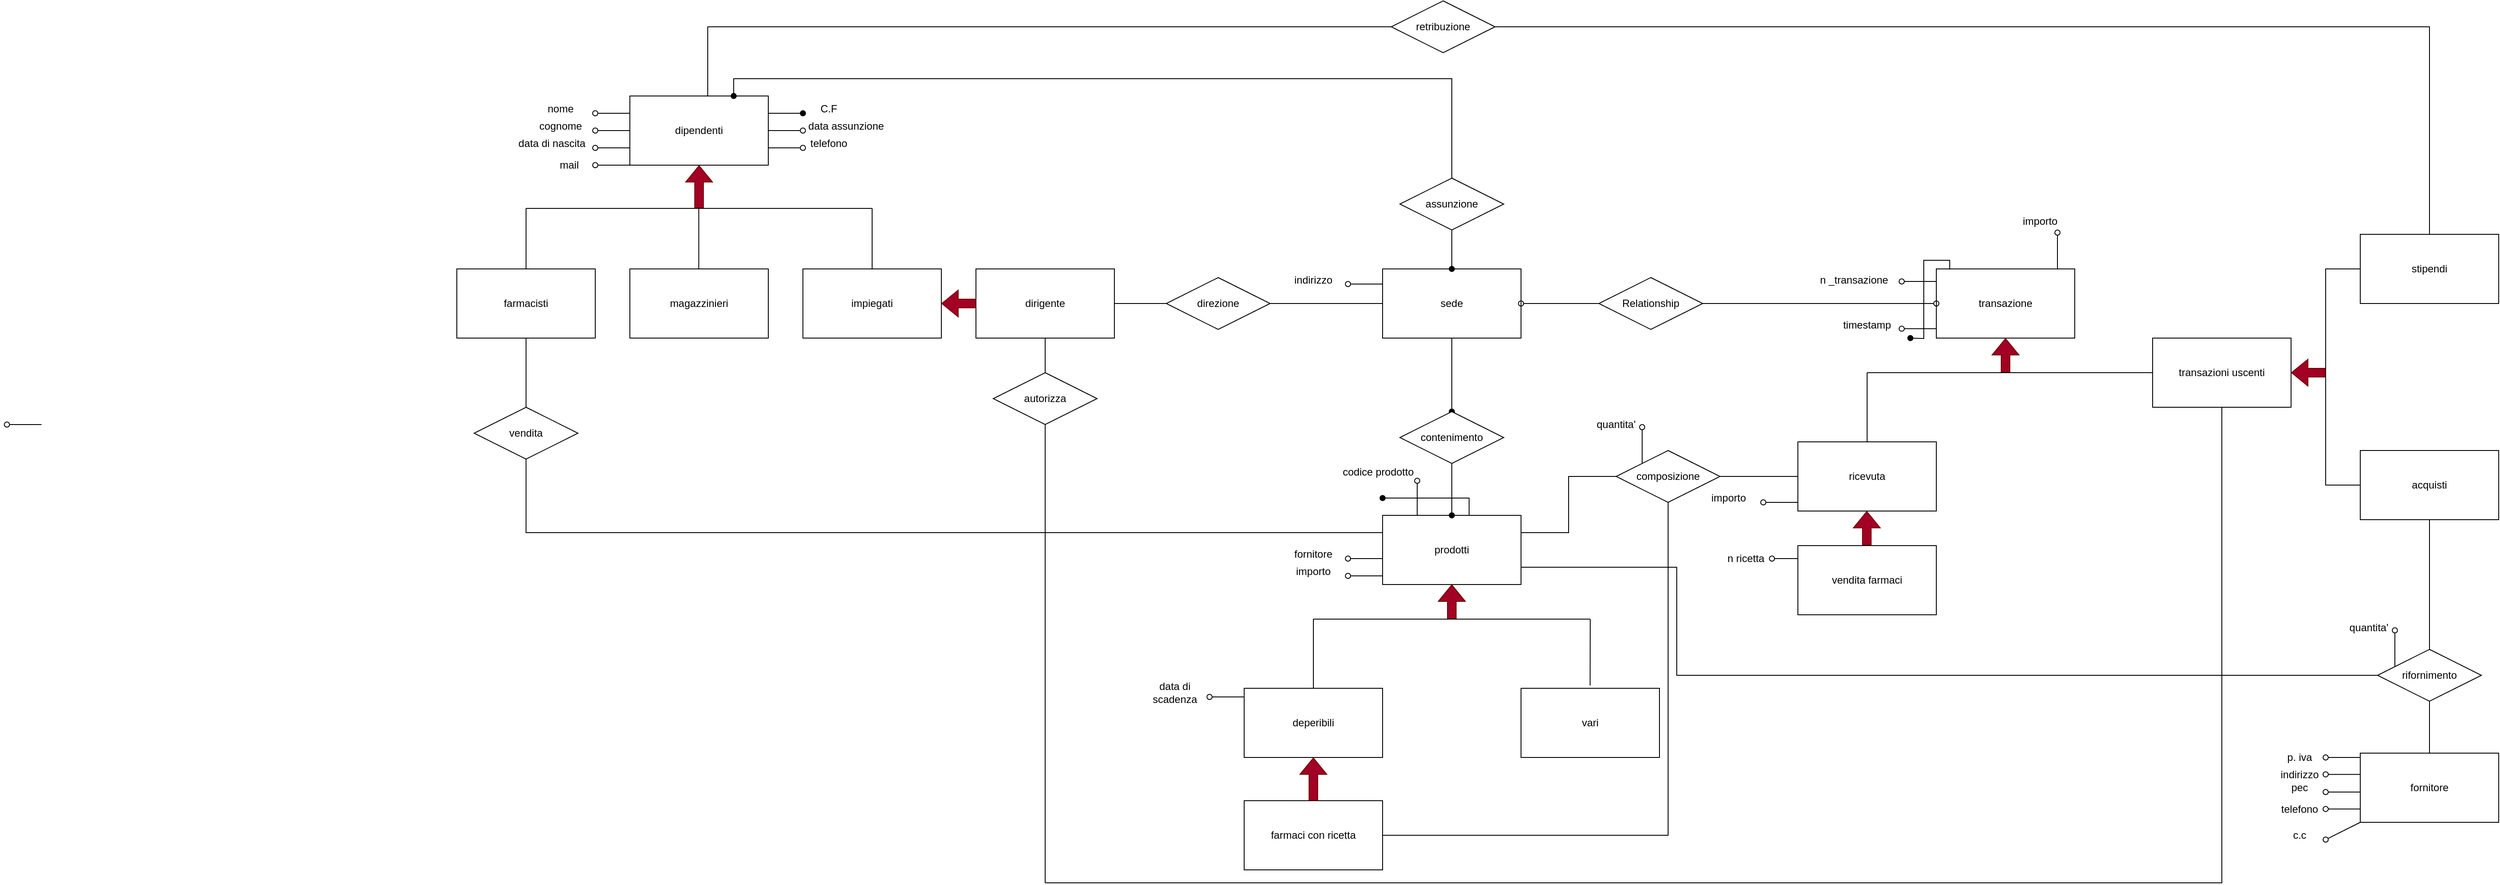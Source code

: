 <mxfile version="15.7.4" type="device"><diagram id="g37PVrqC7UkkJd-V3b6W" name="Page-1"><mxGraphModel dx="3410" dy="3083" grid="1" gridSize="10" guides="1" tooltips="1" connect="1" arrows="1" fold="1" page="1" pageScale="1" pageWidth="850" pageHeight="1100" math="0" shadow="0"><root><mxCell id="0"/><mxCell id="1" parent="0"/><mxCell id="jZSy8k9Uf3yvj8wu4J5K-121" value="" style="endArrow=oval;html=1;rounded=0;exitX=0;exitY=0.25;exitDx=0;exitDy=0;endFill=0;" edge="1" parent="1"><mxGeometry width="50" height="50" relative="1" as="geometry"><mxPoint x="920" y="120.0" as="sourcePoint"/><mxPoint x="960" y="120.0" as="targetPoint"/></mxGeometry></mxCell><mxCell id="jZSy8k9Uf3yvj8wu4J5K-124" value="C.F" style="text;html=1;strokeColor=none;fillColor=none;align=center;verticalAlign=middle;whiteSpace=wrap;rounded=0;direction=west;" vertex="1" parent="1"><mxGeometry x="960" y="80" width="60" height="30" as="geometry"/></mxCell><mxCell id="jZSy8k9Uf3yvj8wu4J5K-125" value="data assunzione" style="text;html=1;strokeColor=none;fillColor=none;align=center;verticalAlign=middle;whiteSpace=wrap;rounded=0;direction=west;" vertex="1" parent="1"><mxGeometry x="960" y="100" width="100" height="30" as="geometry"/></mxCell><mxCell id="jZSy8k9Uf3yvj8wu4J5K-128" value="" style="endArrow=oval;html=1;rounded=0;exitX=0;exitY=0.25;exitDx=0;exitDy=0;endFill=1;" edge="1" parent="1"><mxGeometry width="50" height="50" relative="1" as="geometry"><mxPoint x="920" y="100.0" as="sourcePoint"/><mxPoint x="960" y="100.0" as="targetPoint"/></mxGeometry></mxCell><mxCell id="jZSy8k9Uf3yvj8wu4J5K-12" value="transazione" style="whiteSpace=wrap;html=1;align=center;" vertex="1" parent="1"><mxGeometry x="2270" y="280" width="160" height="80" as="geometry"/></mxCell><mxCell id="jZSy8k9Uf3yvj8wu4J5K-13" value="ricevuta" style="whiteSpace=wrap;html=1;align=center;" vertex="1" parent="1"><mxGeometry x="2110" y="480" width="160" height="80" as="geometry"/></mxCell><mxCell id="jZSy8k9Uf3yvj8wu4J5K-203" style="edgeStyle=elbowEdgeStyle;rounded=0;orthogonalLoop=1;jettySize=auto;html=1;exitX=0.5;exitY=1;exitDx=0;exitDy=0;shadow=0;labelBackgroundColor=#000000;endArrow=none;endFill=0;" edge="1" parent="1" source="jZSy8k9Uf3yvj8wu4J5K-14"><mxGeometry relative="1" as="geometry"><mxPoint x="1240.0" y="990" as="targetPoint"/><Array as="points"><mxPoint x="2600" y="670"/><mxPoint x="2760" y="690"/></Array></mxGeometry></mxCell><mxCell id="jZSy8k9Uf3yvj8wu4J5K-211" style="edgeStyle=elbowEdgeStyle;rounded=0;orthogonalLoop=1;jettySize=auto;html=1;exitX=0;exitY=0.5;exitDx=0;exitDy=0;shadow=0;labelBackgroundColor=#000000;endArrow=none;endFill=0;" edge="1" parent="1" source="jZSy8k9Uf3yvj8wu4J5K-14"><mxGeometry relative="1" as="geometry"><mxPoint x="2510" y="399.833" as="targetPoint"/></mxGeometry></mxCell><mxCell id="jZSy8k9Uf3yvj8wu4J5K-14" value="transazioni uscenti" style="whiteSpace=wrap;html=1;align=center;" vertex="1" parent="1"><mxGeometry x="2520" y="360" width="160" height="80" as="geometry"/></mxCell><mxCell id="jZSy8k9Uf3yvj8wu4J5K-18" value="" style="endArrow=oval;html=1;rounded=0;exitX=0;exitY=0.25;exitDx=0;exitDy=0;endFill=0;" edge="1" parent="1"><mxGeometry width="50" height="50" relative="1" as="geometry"><mxPoint x="80" y="460" as="sourcePoint"/><mxPoint x="40" y="460" as="targetPoint"/></mxGeometry></mxCell><mxCell id="jZSy8k9Uf3yvj8wu4J5K-20" value="" style="endArrow=oval;html=1;rounded=0;exitX=0;exitY=0.25;exitDx=0;exitDy=0;endFill=0;" edge="1" parent="1"><mxGeometry width="50" height="50" relative="1" as="geometry"><mxPoint x="2120" y="615" as="sourcePoint"/><mxPoint x="2080" y="615" as="targetPoint"/></mxGeometry></mxCell><mxCell id="jZSy8k9Uf3yvj8wu4J5K-21" value="" style="endArrow=oval;html=1;rounded=0;exitX=0;exitY=0.25;exitDx=0;exitDy=0;endFill=0;" edge="1" parent="1"><mxGeometry width="50" height="50" relative="1" as="geometry"><mxPoint x="2270" y="294.5" as="sourcePoint"/><mxPoint x="2230" y="294.5" as="targetPoint"/></mxGeometry></mxCell><mxCell id="jZSy8k9Uf3yvj8wu4J5K-22" value="" style="endArrow=oval;html=1;rounded=0;exitX=0;exitY=0.25;exitDx=0;exitDy=0;endFill=0;" edge="1" parent="1"><mxGeometry width="50" height="50" relative="1" as="geometry"><mxPoint x="2270" y="349.17" as="sourcePoint"/><mxPoint x="2230" y="349.17" as="targetPoint"/></mxGeometry></mxCell><mxCell id="jZSy8k9Uf3yvj8wu4J5K-25" value="timestamp" style="text;html=1;strokeColor=none;fillColor=none;align=center;verticalAlign=middle;whiteSpace=wrap;rounded=0;" vertex="1" parent="1"><mxGeometry x="2160" y="330" width="60" height="30" as="geometry"/></mxCell><mxCell id="jZSy8k9Uf3yvj8wu4J5K-27" value="" style="endArrow=oval;html=1;rounded=0;exitX=0;exitY=0.25;exitDx=0;exitDy=0;endFill=0;" edge="1" parent="1"><mxGeometry width="50" height="50" relative="1" as="geometry"><mxPoint x="2110" y="550" as="sourcePoint"/><mxPoint x="2070" y="550" as="targetPoint"/></mxGeometry></mxCell><mxCell id="jZSy8k9Uf3yvj8wu4J5K-30" value="n ricetta" style="text;html=1;strokeColor=none;fillColor=none;align=center;verticalAlign=middle;whiteSpace=wrap;rounded=0;" vertex="1" parent="1"><mxGeometry x="2020" y="600" width="60" height="30" as="geometry"/></mxCell><mxCell id="jZSy8k9Uf3yvj8wu4J5K-31" value="importo" style="text;html=1;strokeColor=none;fillColor=none;align=center;verticalAlign=middle;whiteSpace=wrap;rounded=0;" vertex="1" parent="1"><mxGeometry x="2000" y="530" width="60" height="30" as="geometry"/></mxCell><mxCell id="jZSy8k9Uf3yvj8wu4J5K-41" value="" style="shape=flexArrow;endArrow=classic;html=1;rounded=0;entryX=0.5;entryY=1;entryDx=0;entryDy=0;fillColor=#a20025;strokeColor=#6F0000;" edge="1" parent="1" target="jZSy8k9Uf3yvj8wu4J5K-12"><mxGeometry width="50" height="50" relative="1" as="geometry"><mxPoint x="2350" y="400" as="sourcePoint"/><mxPoint x="2250" y="390" as="targetPoint"/></mxGeometry></mxCell><mxCell id="jZSy8k9Uf3yvj8wu4J5K-43" value="" style="endArrow=none;html=1;rounded=0;exitX=0.5;exitY=0;exitDx=0;exitDy=0;" edge="1" parent="1" source="jZSy8k9Uf3yvj8wu4J5K-13"><mxGeometry width="50" height="50" relative="1" as="geometry"><mxPoint x="2200" y="435" as="sourcePoint"/><mxPoint x="2190" y="400" as="targetPoint"/></mxGeometry></mxCell><mxCell id="jZSy8k9Uf3yvj8wu4J5K-170" style="edgeStyle=elbowEdgeStyle;rounded=0;orthogonalLoop=1;jettySize=auto;html=1;exitX=0.25;exitY=0;exitDx=0;exitDy=0;shadow=0;labelBackgroundColor=#000000;endArrow=oval;endFill=1;" edge="1" parent="1" source="jZSy8k9Uf3yvj8wu4J5K-54"><mxGeometry relative="1" as="geometry"><mxPoint x="1630" y="545" as="targetPoint"/><Array as="points"><mxPoint x="1730" y="545"/><mxPoint x="1750" y="535"/></Array></mxGeometry></mxCell><mxCell id="jZSy8k9Uf3yvj8wu4J5K-54" value="prodotti" style="whiteSpace=wrap;html=1;align=center;" vertex="1" parent="1"><mxGeometry x="1630" y="565" width="160" height="80" as="geometry"/></mxCell><mxCell id="jZSy8k9Uf3yvj8wu4J5K-222" style="edgeStyle=elbowEdgeStyle;rounded=0;orthogonalLoop=1;jettySize=auto;html=1;exitX=1;exitY=0.5;exitDx=0;exitDy=0;entryX=0.5;entryY=1;entryDx=0;entryDy=0;shadow=0;labelBackgroundColor=#000000;endArrow=none;endFill=0;" edge="1" parent="1" source="jZSy8k9Uf3yvj8wu4J5K-55" target="jZSy8k9Uf3yvj8wu4J5K-218"><mxGeometry relative="1" as="geometry"><Array as="points"><mxPoint x="1960" y="710"/></Array></mxGeometry></mxCell><mxCell id="jZSy8k9Uf3yvj8wu4J5K-55" value="farmaci con ricetta" style="whiteSpace=wrap;html=1;align=center;" vertex="1" parent="1"><mxGeometry x="1470" y="895" width="160" height="80" as="geometry"/></mxCell><mxCell id="jZSy8k9Uf3yvj8wu4J5K-58" value="deperibili" style="whiteSpace=wrap;html=1;align=center;" vertex="1" parent="1"><mxGeometry x="1470" y="765" width="160" height="80" as="geometry"/></mxCell><mxCell id="jZSy8k9Uf3yvj8wu4J5K-59" value="vari" style="whiteSpace=wrap;html=1;align=center;" vertex="1" parent="1"><mxGeometry x="1790" y="765" width="160" height="80" as="geometry"/></mxCell><mxCell id="jZSy8k9Uf3yvj8wu4J5K-65" value="data di scadenza" style="text;html=1;strokeColor=none;fillColor=none;align=center;verticalAlign=middle;whiteSpace=wrap;rounded=0;" vertex="1" parent="1"><mxGeometry x="1360" y="755" width="60" height="30" as="geometry"/></mxCell><mxCell id="jZSy8k9Uf3yvj8wu4J5K-69" value="" style="endArrow=oval;html=1;rounded=0;exitX=0;exitY=0.25;exitDx=0;exitDy=0;endFill=0;" edge="1" parent="1"><mxGeometry width="50" height="50" relative="1" as="geometry"><mxPoint x="1470" y="775" as="sourcePoint"/><mxPoint x="1430" y="775" as="targetPoint"/></mxGeometry></mxCell><mxCell id="jZSy8k9Uf3yvj8wu4J5K-71" value="" style="endArrow=oval;html=1;rounded=0;exitX=0;exitY=0.25;exitDx=0;exitDy=0;endFill=0;" edge="1" parent="1"><mxGeometry width="50" height="50" relative="1" as="geometry"><mxPoint x="1630" y="615" as="sourcePoint"/><mxPoint x="1590" y="615" as="targetPoint"/></mxGeometry></mxCell><mxCell id="jZSy8k9Uf3yvj8wu4J5K-72" value="" style="endArrow=oval;html=1;rounded=0;exitX=0;exitY=0.25;exitDx=0;exitDy=0;endFill=0;" edge="1" parent="1"><mxGeometry width="50" height="50" relative="1" as="geometry"><mxPoint x="1630" y="635" as="sourcePoint"/><mxPoint x="1590" y="635" as="targetPoint"/></mxGeometry></mxCell><mxCell id="jZSy8k9Uf3yvj8wu4J5K-73" value="codice prodotto" style="text;html=1;strokeColor=none;fillColor=none;align=center;verticalAlign=middle;whiteSpace=wrap;rounded=0;" vertex="1" parent="1"><mxGeometry x="1580" y="505" width="90" height="20" as="geometry"/></mxCell><mxCell id="jZSy8k9Uf3yvj8wu4J5K-74" value="quantita'" style="text;html=1;strokeColor=none;fillColor=none;align=center;verticalAlign=middle;whiteSpace=wrap;rounded=0;" vertex="1" parent="1"><mxGeometry x="1870" y="445" width="60" height="30" as="geometry"/></mxCell><mxCell id="jZSy8k9Uf3yvj8wu4J5K-75" value="fornitore" style="text;html=1;strokeColor=none;fillColor=none;align=center;verticalAlign=middle;whiteSpace=wrap;rounded=0;" vertex="1" parent="1"><mxGeometry x="1520" y="595" width="60" height="30" as="geometry"/></mxCell><mxCell id="jZSy8k9Uf3yvj8wu4J5K-76" value="importo" style="text;html=1;strokeColor=none;fillColor=none;align=center;verticalAlign=middle;whiteSpace=wrap;rounded=0;" vertex="1" parent="1"><mxGeometry x="1520" y="615" width="60" height="30" as="geometry"/></mxCell><mxCell id="jZSy8k9Uf3yvj8wu4J5K-77" value="" style="endArrow=oval;html=1;rounded=0;exitX=0.25;exitY=0;exitDx=0;exitDy=0;endFill=0;" edge="1" parent="1" source="jZSy8k9Uf3yvj8wu4J5K-54"><mxGeometry width="50" height="50" relative="1" as="geometry"><mxPoint x="1630" y="575" as="sourcePoint"/><mxPoint x="1670" y="525" as="targetPoint"/></mxGeometry></mxCell><mxCell id="jZSy8k9Uf3yvj8wu4J5K-78" value="" style="shape=flexArrow;endArrow=classic;html=1;rounded=0;entryX=0.5;entryY=1;entryDx=0;entryDy=0;shadow=0;labelBackgroundColor=#000000;fillColor=#a20025;strokeColor=#6F0000;" edge="1" parent="1"><mxGeometry width="50" height="50" relative="1" as="geometry"><mxPoint x="1710" y="685" as="sourcePoint"/><mxPoint x="1710" y="645" as="targetPoint"/><Array as="points"><mxPoint x="1710" y="665"/></Array></mxGeometry></mxCell><mxCell id="jZSy8k9Uf3yvj8wu4J5K-79" value="" style="endArrow=none;html=1;rounded=0;exitX=0.5;exitY=0;exitDx=0;exitDy=0;" edge="1" source="jZSy8k9Uf3yvj8wu4J5K-58" parent="1"><mxGeometry width="50" height="50" relative="1" as="geometry"><mxPoint x="1560" y="715" as="sourcePoint"/><mxPoint x="1550" y="685" as="targetPoint"/></mxGeometry></mxCell><mxCell id="jZSy8k9Uf3yvj8wu4J5K-80" value="" style="endArrow=none;html=1;rounded=0;exitX=0.499;exitY=-0.041;exitDx=0;exitDy=0;exitPerimeter=0;" edge="1" source="jZSy8k9Uf3yvj8wu4J5K-59" parent="1"><mxGeometry width="50" height="50" relative="1" as="geometry"><mxPoint x="1870" y="715" as="sourcePoint"/><mxPoint x="1870" y="685" as="targetPoint"/></mxGeometry></mxCell><mxCell id="jZSy8k9Uf3yvj8wu4J5K-81" value="" style="endArrow=none;html=1;rounded=0;" edge="1" parent="1"><mxGeometry width="50" height="50" relative="1" as="geometry"><mxPoint x="1870" y="685" as="sourcePoint"/><mxPoint x="1550" y="685" as="targetPoint"/></mxGeometry></mxCell><mxCell id="jZSy8k9Uf3yvj8wu4J5K-82" value="" style="shape=flexArrow;endArrow=classic;html=1;rounded=0;entryX=0.5;entryY=1;entryDx=0;entryDy=0;shadow=0;labelBackgroundColor=#000000;fillColor=#a20025;strokeColor=#6F0000;" edge="1" parent="1" target="jZSy8k9Uf3yvj8wu4J5K-58"><mxGeometry width="50" height="50" relative="1" as="geometry"><mxPoint x="1550" y="895" as="sourcePoint"/><mxPoint x="1540" y="855" as="targetPoint"/><Array as="points"/></mxGeometry></mxCell><mxCell id="jZSy8k9Uf3yvj8wu4J5K-83" value="dipendenti" style="whiteSpace=wrap;html=1;align=center;" vertex="1" parent="1"><mxGeometry x="760" y="80" width="160" height="80" as="geometry"/></mxCell><mxCell id="jZSy8k9Uf3yvj8wu4J5K-216" style="edgeStyle=elbowEdgeStyle;rounded=0;orthogonalLoop=1;jettySize=auto;html=1;exitX=0.5;exitY=1;exitDx=0;exitDy=0;entryX=0.5;entryY=0;entryDx=0;entryDy=0;shadow=0;labelBackgroundColor=#000000;endArrow=none;endFill=0;" edge="1" parent="1" source="jZSy8k9Uf3yvj8wu4J5K-84" target="jZSy8k9Uf3yvj8wu4J5K-158"><mxGeometry relative="1" as="geometry"/></mxCell><mxCell id="jZSy8k9Uf3yvj8wu4J5K-84" value="farmacisti" style="whiteSpace=wrap;html=1;align=center;" vertex="1" parent="1"><mxGeometry x="560" y="280" width="160" height="80" as="geometry"/></mxCell><mxCell id="jZSy8k9Uf3yvj8wu4J5K-195" style="edgeStyle=elbowEdgeStyle;rounded=0;orthogonalLoop=1;jettySize=auto;html=1;exitX=0.5;exitY=1;exitDx=0;exitDy=0;entryX=0.5;entryY=0;entryDx=0;entryDy=0;shadow=0;labelBackgroundColor=#000000;endArrow=none;endFill=0;" edge="1" parent="1" source="jZSy8k9Uf3yvj8wu4J5K-150" target="jZSy8k9Uf3yvj8wu4J5K-194"><mxGeometry relative="1" as="geometry"/></mxCell><mxCell id="jZSy8k9Uf3yvj8wu4J5K-85" value="impiegati" style="whiteSpace=wrap;html=1;align=center;" vertex="1" parent="1"><mxGeometry x="960" y="280" width="160" height="80" as="geometry"/></mxCell><mxCell id="jZSy8k9Uf3yvj8wu4J5K-106" value="" style="shape=flexArrow;endArrow=classic;html=1;rounded=0;entryX=0.5;entryY=1;entryDx=0;entryDy=0;fillColor=#a20025;strokeColor=#6F0000;" edge="1" target="jZSy8k9Uf3yvj8wu4J5K-83" parent="1"><mxGeometry width="50" height="50" relative="1" as="geometry"><mxPoint x="840" y="210.0" as="sourcePoint"/><mxPoint x="740" y="190" as="targetPoint"/></mxGeometry></mxCell><mxCell id="jZSy8k9Uf3yvj8wu4J5K-107" value="" style="endArrow=none;html=1;rounded=0;exitX=0.5;exitY=0;exitDx=0;exitDy=0;" edge="1" source="jZSy8k9Uf3yvj8wu4J5K-84" parent="1"><mxGeometry width="50" height="50" relative="1" as="geometry"><mxPoint x="690" y="240" as="sourcePoint"/><mxPoint x="640" y="210" as="targetPoint"/></mxGeometry></mxCell><mxCell id="jZSy8k9Uf3yvj8wu4J5K-108" value="" style="endArrow=none;html=1;rounded=0;exitX=0.5;exitY=0;exitDx=0;exitDy=0;" edge="1" source="jZSy8k9Uf3yvj8wu4J5K-85" parent="1"><mxGeometry width="50" height="50" relative="1" as="geometry"><mxPoint x="1000" y="240" as="sourcePoint"/><mxPoint x="1040" y="210" as="targetPoint"/></mxGeometry></mxCell><mxCell id="jZSy8k9Uf3yvj8wu4J5K-109" value="" style="endArrow=none;html=1;rounded=0;" edge="1" parent="1"><mxGeometry width="50" height="50" relative="1" as="geometry"><mxPoint x="1040" y="210" as="sourcePoint"/><mxPoint x="640" y="210" as="targetPoint"/></mxGeometry></mxCell><mxCell id="jZSy8k9Uf3yvj8wu4J5K-111" value="" style="shape=flexArrow;endArrow=classic;html=1;rounded=0;entryX=0.5;entryY=1;entryDx=0;entryDy=0;fillColor=#a20025;strokeColor=#6F0000;" edge="1" parent="1"><mxGeometry width="50" height="50" relative="1" as="geometry"><mxPoint x="2189.66" y="600" as="sourcePoint"/><mxPoint x="2189.66" y="560.0" as="targetPoint"/></mxGeometry></mxCell><mxCell id="jZSy8k9Uf3yvj8wu4J5K-112" value="vendita farmaci" style="whiteSpace=wrap;html=1;align=center;" vertex="1" parent="1"><mxGeometry x="2110" y="600" width="160" height="80" as="geometry"/></mxCell><mxCell id="jZSy8k9Uf3yvj8wu4J5K-113" value="" style="endArrow=oval;html=1;rounded=0;exitX=0;exitY=0.25;exitDx=0;exitDy=0;endFill=0;" edge="1" parent="1"><mxGeometry width="50" height="50" relative="1" as="geometry"><mxPoint x="760" y="120.0" as="sourcePoint"/><mxPoint x="720" y="120.0" as="targetPoint"/></mxGeometry></mxCell><mxCell id="jZSy8k9Uf3yvj8wu4J5K-114" value="" style="endArrow=oval;html=1;rounded=0;exitX=0;exitY=0.25;exitDx=0;exitDy=0;endFill=0;" edge="1" parent="1"><mxGeometry width="50" height="50" relative="1" as="geometry"><mxPoint x="760" y="140" as="sourcePoint"/><mxPoint x="720" y="140" as="targetPoint"/></mxGeometry></mxCell><mxCell id="jZSy8k9Uf3yvj8wu4J5K-115" value="" style="endArrow=oval;html=1;rounded=0;exitX=0;exitY=0.25;exitDx=0;exitDy=0;endFill=0;" edge="1" parent="1"><mxGeometry width="50" height="50" relative="1" as="geometry"><mxPoint x="760" y="160" as="sourcePoint"/><mxPoint x="720" y="160" as="targetPoint"/></mxGeometry></mxCell><mxCell id="jZSy8k9Uf3yvj8wu4J5K-116" value="nome" style="text;html=1;strokeColor=none;fillColor=none;align=center;verticalAlign=middle;whiteSpace=wrap;rounded=0;" vertex="1" parent="1"><mxGeometry x="650" y="80" width="60" height="30" as="geometry"/></mxCell><mxCell id="jZSy8k9Uf3yvj8wu4J5K-117" value="cognome" style="text;html=1;strokeColor=none;fillColor=none;align=center;verticalAlign=middle;whiteSpace=wrap;rounded=0;" vertex="1" parent="1"><mxGeometry x="650" y="100" width="60" height="30" as="geometry"/></mxCell><mxCell id="jZSy8k9Uf3yvj8wu4J5K-118" value="data di nascita" style="text;html=1;strokeColor=none;fillColor=none;align=center;verticalAlign=middle;whiteSpace=wrap;rounded=0;" vertex="1" parent="1"><mxGeometry x="630" y="120" width="80" height="30" as="geometry"/></mxCell><mxCell id="jZSy8k9Uf3yvj8wu4J5K-119" value="mail" style="text;html=1;strokeColor=none;fillColor=none;align=center;verticalAlign=middle;whiteSpace=wrap;rounded=0;" vertex="1" parent="1"><mxGeometry x="660" y="145" width="60" height="30" as="geometry"/></mxCell><mxCell id="jZSy8k9Uf3yvj8wu4J5K-120" value="" style="endArrow=oval;html=1;rounded=0;exitX=0;exitY=0.25;exitDx=0;exitDy=0;endFill=0;" edge="1" parent="1"><mxGeometry width="50" height="50" relative="1" as="geometry"><mxPoint x="760" y="100.0" as="sourcePoint"/><mxPoint x="720" y="100.0" as="targetPoint"/></mxGeometry></mxCell><mxCell id="jZSy8k9Uf3yvj8wu4J5K-169" style="edgeStyle=elbowEdgeStyle;rounded=0;orthogonalLoop=1;jettySize=auto;html=1;exitX=0.5;exitY=1;exitDx=0;exitDy=0;entryX=0.5;entryY=0;entryDx=0;entryDy=0;shadow=0;labelBackgroundColor=#000000;endArrow=oval;endFill=1;" edge="1" parent="1" source="jZSy8k9Uf3yvj8wu4J5K-133" target="jZSy8k9Uf3yvj8wu4J5K-166"><mxGeometry relative="1" as="geometry"/></mxCell><mxCell id="jZSy8k9Uf3yvj8wu4J5K-133" value="sede" style="whiteSpace=wrap;html=1;align=center;" vertex="1" parent="1"><mxGeometry x="1630" y="280" width="160" height="80" as="geometry"/></mxCell><mxCell id="jZSy8k9Uf3yvj8wu4J5K-143" value="indirizzo" style="text;html=1;strokeColor=none;fillColor=none;align=center;verticalAlign=middle;whiteSpace=wrap;rounded=0;" vertex="1" parent="1"><mxGeometry x="1520" y="277.5" width="60" height="30" as="geometry"/></mxCell><mxCell id="jZSy8k9Uf3yvj8wu4J5K-147" value="" style="endArrow=oval;html=1;rounded=0;exitX=0;exitY=0.25;exitDx=0;exitDy=0;endFill=0;" edge="1" parent="1"><mxGeometry width="50" height="50" relative="1" as="geometry"><mxPoint x="1630" y="297.5" as="sourcePoint"/><mxPoint x="1590" y="297.5" as="targetPoint"/></mxGeometry></mxCell><mxCell id="jZSy8k9Uf3yvj8wu4J5K-148" value="" style="endArrow=oval;html=1;rounded=0;exitX=0;exitY=0.25;exitDx=0;exitDy=0;endFill=0;" edge="1" parent="1"><mxGeometry width="50" height="50" relative="1" as="geometry"><mxPoint x="920" y="140" as="sourcePoint"/><mxPoint x="960" y="140" as="targetPoint"/></mxGeometry></mxCell><mxCell id="jZSy8k9Uf3yvj8wu4J5K-149" value="telefono" style="text;html=1;strokeColor=none;fillColor=none;align=center;verticalAlign=middle;whiteSpace=wrap;rounded=0;direction=west;" vertex="1" parent="1"><mxGeometry x="940" y="120" width="100" height="30" as="geometry"/></mxCell><mxCell id="jZSy8k9Uf3yvj8wu4J5K-192" style="edgeStyle=elbowEdgeStyle;rounded=0;orthogonalLoop=1;jettySize=auto;html=1;exitX=1;exitY=0.5;exitDx=0;exitDy=0;entryX=0;entryY=0.5;entryDx=0;entryDy=0;shadow=0;labelBackgroundColor=#000000;endArrow=none;endFill=0;" edge="1" parent="1" source="jZSy8k9Uf3yvj8wu4J5K-150" target="jZSy8k9Uf3yvj8wu4J5K-153"><mxGeometry relative="1" as="geometry"/></mxCell><mxCell id="jZSy8k9Uf3yvj8wu4J5K-200" value="" style="edgeStyle=elbowEdgeStyle;rounded=0;orthogonalLoop=1;jettySize=auto;html=1;shadow=0;labelBackgroundColor=#000000;endArrow=none;endFill=0;" edge="1" parent="1" source="jZSy8k9Uf3yvj8wu4J5K-150" target="jZSy8k9Uf3yvj8wu4J5K-85"><mxGeometry relative="1" as="geometry"/></mxCell><mxCell id="jZSy8k9Uf3yvj8wu4J5K-150" value="dirigente" style="whiteSpace=wrap;html=1;align=center;" vertex="1" parent="1"><mxGeometry x="1160" y="280" width="160" height="80" as="geometry"/></mxCell><mxCell id="jZSy8k9Uf3yvj8wu4J5K-154" style="edgeStyle=elbowEdgeStyle;rounded=0;orthogonalLoop=1;jettySize=auto;elbow=vertical;html=1;exitX=0.5;exitY=0;exitDx=0;exitDy=0;shadow=0;labelBackgroundColor=#000000;endArrow=oval;endFill=1;" edge="1" parent="1" source="jZSy8k9Uf3yvj8wu4J5K-152" target="jZSy8k9Uf3yvj8wu4J5K-83"><mxGeometry relative="1" as="geometry"><Array as="points"><mxPoint x="880" y="60"/><mxPoint x="900" y="40"/><mxPoint x="1180" y="40"/></Array></mxGeometry></mxCell><mxCell id="jZSy8k9Uf3yvj8wu4J5K-155" style="edgeStyle=elbowEdgeStyle;rounded=0;orthogonalLoop=1;jettySize=auto;elbow=vertical;html=1;exitX=0.5;exitY=1;exitDx=0;exitDy=0;entryX=0.5;entryY=0;entryDx=0;entryDy=0;shadow=0;labelBackgroundColor=#000000;endArrow=oval;endFill=1;" edge="1" parent="1" source="jZSy8k9Uf3yvj8wu4J5K-152" target="jZSy8k9Uf3yvj8wu4J5K-133"><mxGeometry relative="1" as="geometry"/></mxCell><mxCell id="jZSy8k9Uf3yvj8wu4J5K-152" value="assunzione" style="shape=rhombus;perimeter=rhombusPerimeter;whiteSpace=wrap;html=1;align=center;" vertex="1" parent="1"><mxGeometry x="1650" y="175" width="120" height="60" as="geometry"/></mxCell><mxCell id="jZSy8k9Uf3yvj8wu4J5K-193" style="edgeStyle=elbowEdgeStyle;rounded=0;orthogonalLoop=1;jettySize=auto;html=1;exitX=1;exitY=0.5;exitDx=0;exitDy=0;entryX=0;entryY=0.5;entryDx=0;entryDy=0;shadow=0;labelBackgroundColor=#000000;endArrow=none;endFill=0;" edge="1" parent="1" source="jZSy8k9Uf3yvj8wu4J5K-153" target="jZSy8k9Uf3yvj8wu4J5K-133"><mxGeometry relative="1" as="geometry"/></mxCell><mxCell id="jZSy8k9Uf3yvj8wu4J5K-153" value="direzione" style="shape=rhombus;perimeter=rhombusPerimeter;whiteSpace=wrap;html=1;align=center;" vertex="1" parent="1"><mxGeometry x="1380" y="290" width="120" height="60" as="geometry"/></mxCell><mxCell id="jZSy8k9Uf3yvj8wu4J5K-214" style="edgeStyle=elbowEdgeStyle;rounded=0;orthogonalLoop=1;jettySize=auto;html=1;exitX=0.5;exitY=1;exitDx=0;exitDy=0;entryX=0;entryY=0.25;entryDx=0;entryDy=0;shadow=0;labelBackgroundColor=#000000;endArrow=none;endFill=0;" edge="1" parent="1" source="jZSy8k9Uf3yvj8wu4J5K-158" target="jZSy8k9Uf3yvj8wu4J5K-54"><mxGeometry relative="1" as="geometry"><Array as="points"><mxPoint x="640" y="550"/></Array></mxGeometry></mxCell><mxCell id="jZSy8k9Uf3yvj8wu4J5K-158" value="vendita" style="shape=rhombus;perimeter=rhombusPerimeter;whiteSpace=wrap;html=1;align=center;" vertex="1" parent="1"><mxGeometry x="580" y="440" width="120" height="60" as="geometry"/></mxCell><mxCell id="jZSy8k9Uf3yvj8wu4J5K-168" style="edgeStyle=elbowEdgeStyle;rounded=0;orthogonalLoop=1;jettySize=auto;html=1;exitX=0.5;exitY=1;exitDx=0;exitDy=0;entryX=0.5;entryY=0;entryDx=0;entryDy=0;shadow=0;labelBackgroundColor=#000000;endArrow=oval;endFill=1;" edge="1" parent="1" source="jZSy8k9Uf3yvj8wu4J5K-166" target="jZSy8k9Uf3yvj8wu4J5K-54"><mxGeometry relative="1" as="geometry"/></mxCell><mxCell id="jZSy8k9Uf3yvj8wu4J5K-166" value="contenimento" style="shape=rhombus;perimeter=rhombusPerimeter;whiteSpace=wrap;html=1;align=center;" vertex="1" parent="1"><mxGeometry x="1650" y="445" width="120" height="60" as="geometry"/></mxCell><mxCell id="jZSy8k9Uf3yvj8wu4J5K-171" value="magazzinieri" style="whiteSpace=wrap;html=1;align=center;" vertex="1" parent="1"><mxGeometry x="760" y="280" width="160" height="80" as="geometry"/></mxCell><mxCell id="jZSy8k9Uf3yvj8wu4J5K-172" value="" style="endArrow=none;html=1;rounded=0;exitX=0.5;exitY=0;exitDx=0;exitDy=0;" edge="1" parent="1"><mxGeometry width="50" height="50" relative="1" as="geometry"><mxPoint x="839.66" y="280" as="sourcePoint"/><mxPoint x="839.66" y="210" as="targetPoint"/></mxGeometry></mxCell><mxCell id="jZSy8k9Uf3yvj8wu4J5K-175" style="edgeStyle=elbowEdgeStyle;rounded=0;orthogonalLoop=1;jettySize=auto;html=1;exitX=1;exitY=0.5;exitDx=0;exitDy=0;shadow=0;labelBackgroundColor=#000000;endArrow=oval;endFill=0;" edge="1" parent="1" source="jZSy8k9Uf3yvj8wu4J5K-174" target="jZSy8k9Uf3yvj8wu4J5K-12"><mxGeometry relative="1" as="geometry"/></mxCell><mxCell id="jZSy8k9Uf3yvj8wu4J5K-176" style="edgeStyle=elbowEdgeStyle;rounded=0;orthogonalLoop=1;jettySize=auto;html=1;exitX=0;exitY=0.5;exitDx=0;exitDy=0;entryX=1;entryY=0.5;entryDx=0;entryDy=0;shadow=0;labelBackgroundColor=#000000;endArrow=oval;endFill=0;" edge="1" parent="1" source="jZSy8k9Uf3yvj8wu4J5K-174" target="jZSy8k9Uf3yvj8wu4J5K-133"><mxGeometry relative="1" as="geometry"/></mxCell><mxCell id="jZSy8k9Uf3yvj8wu4J5K-174" value="Relationship" style="shape=rhombus;perimeter=rhombusPerimeter;whiteSpace=wrap;html=1;align=center;" vertex="1" parent="1"><mxGeometry x="1880" y="290" width="120" height="60" as="geometry"/></mxCell><mxCell id="jZSy8k9Uf3yvj8wu4J5K-180" value="" style="endArrow=none;html=1;rounded=0;" edge="1" parent="1"><mxGeometry width="50" height="50" relative="1" as="geometry"><mxPoint x="2510" y="400" as="sourcePoint"/><mxPoint x="2190" y="400" as="targetPoint"/></mxGeometry></mxCell><mxCell id="jZSy8k9Uf3yvj8wu4J5K-202" style="edgeStyle=elbowEdgeStyle;rounded=0;orthogonalLoop=1;jettySize=auto;html=1;exitX=0;exitY=0.5;exitDx=0;exitDy=0;shadow=0;labelBackgroundColor=#000000;endArrow=none;endFill=0;" edge="1" parent="1" source="jZSy8k9Uf3yvj8wu4J5K-181" target="jZSy8k9Uf3yvj8wu4J5K-182"><mxGeometry relative="1" as="geometry"><mxPoint x="2680" y="535" as="targetPoint"/><Array as="points"><mxPoint x="2720" y="385"/></Array></mxGeometry></mxCell><mxCell id="jZSy8k9Uf3yvj8wu4J5K-181" value="stipendi" style="whiteSpace=wrap;html=1;align=center;" vertex="1" parent="1"><mxGeometry x="2760" y="240" width="160" height="80" as="geometry"/></mxCell><mxCell id="jZSy8k9Uf3yvj8wu4J5K-209" style="edgeStyle=elbowEdgeStyle;rounded=0;orthogonalLoop=1;jettySize=auto;html=1;exitX=0.5;exitY=1;exitDx=0;exitDy=0;entryX=0.5;entryY=0;entryDx=0;entryDy=0;shadow=0;labelBackgroundColor=#000000;endArrow=none;endFill=0;" edge="1" parent="1" source="jZSy8k9Uf3yvj8wu4J5K-182" target="jZSy8k9Uf3yvj8wu4J5K-207"><mxGeometry relative="1" as="geometry"/></mxCell><mxCell id="jZSy8k9Uf3yvj8wu4J5K-182" value="acquisti" style="whiteSpace=wrap;html=1;align=center;" vertex="1" parent="1"><mxGeometry x="2760" y="490" width="160" height="80" as="geometry"/></mxCell><mxCell id="jZSy8k9Uf3yvj8wu4J5K-191" value="" style="shape=flexArrow;endArrow=classic;html=1;rounded=0;shadow=0;labelBackgroundColor=#000000;entryX=1;entryY=0.5;entryDx=0;entryDy=0;exitX=0;exitY=0.5;exitDx=0;exitDy=0;fillColor=#a20025;strokeColor=#6F0000;" edge="1" parent="1" source="jZSy8k9Uf3yvj8wu4J5K-150" target="jZSy8k9Uf3yvj8wu4J5K-85"><mxGeometry width="50" height="50" relative="1" as="geometry"><mxPoint x="1140" y="410" as="sourcePoint"/><mxPoint x="840" y="310" as="targetPoint"/></mxGeometry></mxCell><mxCell id="jZSy8k9Uf3yvj8wu4J5K-194" value="autorizza" style="shape=rhombus;perimeter=rhombusPerimeter;whiteSpace=wrap;html=1;align=center;" vertex="1" parent="1"><mxGeometry x="1180" y="400" width="120" height="60" as="geometry"/></mxCell><mxCell id="jZSy8k9Uf3yvj8wu4J5K-197" value="" style="endArrow=none;html=1;rounded=0;shadow=0;labelBackgroundColor=#000000;exitX=0.5;exitY=1;exitDx=0;exitDy=0;" edge="1" parent="1" source="jZSy8k9Uf3yvj8wu4J5K-194"><mxGeometry relative="1" as="geometry"><mxPoint x="2070" y="580" as="sourcePoint"/><mxPoint x="1240" y="990" as="targetPoint"/></mxGeometry></mxCell><mxCell id="jZSy8k9Uf3yvj8wu4J5K-201" value="" style="shape=flexArrow;endArrow=classic;html=1;rounded=0;shadow=0;labelBackgroundColor=#000000;entryX=1;entryY=0.5;entryDx=0;entryDy=0;exitX=0;exitY=0.5;exitDx=0;exitDy=0;fillColor=#a20025;strokeColor=#6F0000;" edge="1" parent="1"><mxGeometry width="50" height="50" relative="1" as="geometry"><mxPoint x="2720" y="400" as="sourcePoint"/><mxPoint x="2680" y="400" as="targetPoint"/></mxGeometry></mxCell><mxCell id="jZSy8k9Uf3yvj8wu4J5K-205" style="edgeStyle=elbowEdgeStyle;rounded=0;orthogonalLoop=1;jettySize=auto;html=1;exitX=0;exitY=0.5;exitDx=0;exitDy=0;entryX=0.5;entryY=0;entryDx=0;entryDy=0;shadow=0;labelBackgroundColor=#000000;endArrow=none;endFill=0;" edge="1" parent="1" source="jZSy8k9Uf3yvj8wu4J5K-204" target="jZSy8k9Uf3yvj8wu4J5K-83"><mxGeometry relative="1" as="geometry"><Array as="points"><mxPoint x="850" y="-30"/></Array></mxGeometry></mxCell><mxCell id="jZSy8k9Uf3yvj8wu4J5K-213" style="edgeStyle=elbowEdgeStyle;rounded=0;orthogonalLoop=1;jettySize=auto;html=1;exitX=1;exitY=0.5;exitDx=0;exitDy=0;entryX=0.5;entryY=0;entryDx=0;entryDy=0;shadow=0;labelBackgroundColor=#000000;endArrow=none;endFill=0;" edge="1" parent="1" source="jZSy8k9Uf3yvj8wu4J5K-204" target="jZSy8k9Uf3yvj8wu4J5K-181"><mxGeometry relative="1" as="geometry"><Array as="points"><mxPoint x="2840" y="110"/></Array></mxGeometry></mxCell><mxCell id="jZSy8k9Uf3yvj8wu4J5K-204" value="retribuzione" style="shape=rhombus;perimeter=rhombusPerimeter;whiteSpace=wrap;html=1;align=center;" vertex="1" parent="1"><mxGeometry x="1640" y="-30" width="120" height="60" as="geometry"/></mxCell><mxCell id="jZSy8k9Uf3yvj8wu4J5K-210" style="edgeStyle=elbowEdgeStyle;rounded=0;orthogonalLoop=1;jettySize=auto;html=1;exitX=0.5;exitY=1;exitDx=0;exitDy=0;entryX=0.5;entryY=0;entryDx=0;entryDy=0;shadow=0;labelBackgroundColor=#000000;endArrow=none;endFill=0;" edge="1" parent="1" source="jZSy8k9Uf3yvj8wu4J5K-207" target="jZSy8k9Uf3yvj8wu4J5K-208"><mxGeometry relative="1" as="geometry"/></mxCell><mxCell id="jZSy8k9Uf3yvj8wu4J5K-217" style="edgeStyle=elbowEdgeStyle;rounded=0;orthogonalLoop=1;jettySize=auto;html=1;exitX=0;exitY=0.5;exitDx=0;exitDy=0;entryX=1;entryY=0.75;entryDx=0;entryDy=0;shadow=0;labelBackgroundColor=#000000;endArrow=none;endFill=0;" edge="1" parent="1" source="jZSy8k9Uf3yvj8wu4J5K-207" target="jZSy8k9Uf3yvj8wu4J5K-54"><mxGeometry relative="1" as="geometry"><Array as="points"><mxPoint x="1970" y="625"/></Array></mxGeometry></mxCell><mxCell id="jZSy8k9Uf3yvj8wu4J5K-207" value="rifornimento" style="shape=rhombus;perimeter=rhombusPerimeter;whiteSpace=wrap;html=1;align=center;" vertex="1" parent="1"><mxGeometry x="2780" y="720" width="120" height="60" as="geometry"/></mxCell><mxCell id="jZSy8k9Uf3yvj8wu4J5K-208" value="fornitore" style="whiteSpace=wrap;html=1;align=center;" vertex="1" parent="1"><mxGeometry x="2760" y="840" width="160" height="80" as="geometry"/></mxCell><mxCell id="jZSy8k9Uf3yvj8wu4J5K-219" style="edgeStyle=elbowEdgeStyle;rounded=0;orthogonalLoop=1;jettySize=auto;html=1;exitX=0;exitY=0.5;exitDx=0;exitDy=0;entryX=1;entryY=0.25;entryDx=0;entryDy=0;shadow=0;labelBackgroundColor=#000000;endArrow=none;endFill=0;" edge="1" parent="1" source="jZSy8k9Uf3yvj8wu4J5K-218" target="jZSy8k9Uf3yvj8wu4J5K-54"><mxGeometry relative="1" as="geometry"/></mxCell><mxCell id="jZSy8k9Uf3yvj8wu4J5K-220" style="edgeStyle=elbowEdgeStyle;rounded=0;orthogonalLoop=1;jettySize=auto;html=1;exitX=1;exitY=0.5;exitDx=0;exitDy=0;entryX=0;entryY=0.5;entryDx=0;entryDy=0;shadow=0;labelBackgroundColor=#000000;endArrow=none;endFill=0;" edge="1" parent="1" source="jZSy8k9Uf3yvj8wu4J5K-218" target="jZSy8k9Uf3yvj8wu4J5K-13"><mxGeometry relative="1" as="geometry"/></mxCell><mxCell id="jZSy8k9Uf3yvj8wu4J5K-218" value="composizione" style="shape=rhombus;perimeter=rhombusPerimeter;whiteSpace=wrap;html=1;align=center;" vertex="1" parent="1"><mxGeometry x="1900" y="490" width="120" height="60" as="geometry"/></mxCell><mxCell id="jZSy8k9Uf3yvj8wu4J5K-221" value="" style="endArrow=oval;html=1;rounded=0;exitX=0;exitY=0;exitDx=0;exitDy=0;endFill=0;" edge="1" parent="1" source="jZSy8k9Uf3yvj8wu4J5K-218"><mxGeometry width="50" height="50" relative="1" as="geometry"><mxPoint x="1940" y="502.5" as="sourcePoint"/><mxPoint x="1930" y="463" as="targetPoint"/></mxGeometry></mxCell><mxCell id="jZSy8k9Uf3yvj8wu4J5K-223" value="quantita'" style="text;html=1;strokeColor=none;fillColor=none;align=center;verticalAlign=middle;whiteSpace=wrap;rounded=0;" vertex="1" parent="1"><mxGeometry x="2740" y="680" width="60" height="30" as="geometry"/></mxCell><mxCell id="jZSy8k9Uf3yvj8wu4J5K-224" value="" style="endArrow=oval;html=1;rounded=0;exitX=0;exitY=0;exitDx=0;exitDy=0;endFill=0;" edge="1" parent="1"><mxGeometry width="50" height="50" relative="1" as="geometry"><mxPoint x="2800" y="740" as="sourcePoint"/><mxPoint x="2800" y="698" as="targetPoint"/></mxGeometry></mxCell><mxCell id="jZSy8k9Uf3yvj8wu4J5K-225" value="importo" style="text;html=1;strokeColor=none;fillColor=none;align=center;verticalAlign=middle;whiteSpace=wrap;rounded=0;" vertex="1" parent="1"><mxGeometry x="2360" y="210" width="60" height="30" as="geometry"/></mxCell><mxCell id="jZSy8k9Uf3yvj8wu4J5K-227" value="n _transazione" style="text;html=1;strokeColor=none;fillColor=none;align=center;verticalAlign=middle;whiteSpace=wrap;rounded=0;" vertex="1" parent="1"><mxGeometry x="2130" y="277.5" width="90" height="30" as="geometry"/></mxCell><mxCell id="jZSy8k9Uf3yvj8wu4J5K-229" value="" style="endArrow=oval;html=1;rounded=0;shadow=0;labelBackgroundColor=#000000;endFill=1;exitX=0.097;exitY=0.008;exitDx=0;exitDy=0;exitPerimeter=0;edgeStyle=orthogonalEdgeStyle;" edge="1" parent="1" source="jZSy8k9Uf3yvj8wu4J5K-12"><mxGeometry relative="1" as="geometry"><mxPoint x="2020" y="440" as="sourcePoint"/><mxPoint x="2240" y="360" as="targetPoint"/></mxGeometry></mxCell><mxCell id="jZSy8k9Uf3yvj8wu4J5K-230" value="" style="endArrow=oval;html=1;rounded=0;exitX=0;exitY=0.25;exitDx=0;exitDy=0;endFill=0;" edge="1" parent="1"><mxGeometry width="50" height="50" relative="1" as="geometry"><mxPoint x="2760" y="845" as="sourcePoint"/><mxPoint x="2720" y="845" as="targetPoint"/></mxGeometry></mxCell><mxCell id="jZSy8k9Uf3yvj8wu4J5K-231" value="" style="endArrow=oval;html=1;rounded=0;exitX=0;exitY=0.25;exitDx=0;exitDy=0;endFill=0;" edge="1" parent="1"><mxGeometry width="50" height="50" relative="1" as="geometry"><mxPoint x="2760" y="864.58" as="sourcePoint"/><mxPoint x="2720" y="864.58" as="targetPoint"/></mxGeometry></mxCell><mxCell id="jZSy8k9Uf3yvj8wu4J5K-232" value="p. iva" style="text;html=1;strokeColor=none;fillColor=none;align=center;verticalAlign=middle;whiteSpace=wrap;rounded=0;" vertex="1" parent="1"><mxGeometry x="2660" y="830" width="60" height="30" as="geometry"/></mxCell><mxCell id="jZSy8k9Uf3yvj8wu4J5K-233" value="indirizzo" style="text;html=1;strokeColor=none;fillColor=none;align=center;verticalAlign=middle;whiteSpace=wrap;rounded=0;" vertex="1" parent="1"><mxGeometry x="2660" y="850" width="60" height="30" as="geometry"/></mxCell><mxCell id="jZSy8k9Uf3yvj8wu4J5K-234" value="" style="endArrow=oval;html=1;rounded=0;exitX=0;exitY=0.25;exitDx=0;exitDy=0;endFill=0;" edge="1" parent="1"><mxGeometry width="50" height="50" relative="1" as="geometry"><mxPoint x="2760" y="885" as="sourcePoint"/><mxPoint x="2720" y="885" as="targetPoint"/></mxGeometry></mxCell><mxCell id="jZSy8k9Uf3yvj8wu4J5K-235" value="" style="endArrow=oval;html=1;rounded=0;exitX=0;exitY=0.25;exitDx=0;exitDy=0;endFill=0;" edge="1" parent="1"><mxGeometry width="50" height="50" relative="1" as="geometry"><mxPoint x="2760" y="904.58" as="sourcePoint"/><mxPoint x="2720" y="904.58" as="targetPoint"/></mxGeometry></mxCell><mxCell id="jZSy8k9Uf3yvj8wu4J5K-236" value="pec" style="text;html=1;strokeColor=none;fillColor=none;align=center;verticalAlign=middle;whiteSpace=wrap;rounded=0;" vertex="1" parent="1"><mxGeometry x="2660" y="865" width="60" height="30" as="geometry"/></mxCell><mxCell id="jZSy8k9Uf3yvj8wu4J5K-237" value="telefono" style="text;html=1;strokeColor=none;fillColor=none;align=center;verticalAlign=middle;whiteSpace=wrap;rounded=0;" vertex="1" parent="1"><mxGeometry x="2660" y="890" width="60" height="30" as="geometry"/></mxCell><mxCell id="jZSy8k9Uf3yvj8wu4J5K-238" value="" style="endArrow=oval;html=1;rounded=0;endFill=0;exitX=0;exitY=1;exitDx=0;exitDy=0;" edge="1" parent="1" source="jZSy8k9Uf3yvj8wu4J5K-208"><mxGeometry width="50" height="50" relative="1" as="geometry"><mxPoint x="2760" y="940" as="sourcePoint"/><mxPoint x="2720" y="940" as="targetPoint"/></mxGeometry></mxCell><mxCell id="jZSy8k9Uf3yvj8wu4J5K-240" value="c.c" style="text;html=1;strokeColor=none;fillColor=none;align=center;verticalAlign=middle;whiteSpace=wrap;rounded=0;" vertex="1" parent="1"><mxGeometry x="2660" y="920" width="60" height="30" as="geometry"/></mxCell><mxCell id="jZSy8k9Uf3yvj8wu4J5K-242" value="" style="endArrow=oval;html=1;rounded=0;exitX=0;exitY=0;exitDx=0;exitDy=0;endFill=0;" edge="1" parent="1"><mxGeometry width="50" height="50" relative="1" as="geometry"><mxPoint x="2410" y="280" as="sourcePoint"/><mxPoint x="2410" y="238" as="targetPoint"/></mxGeometry></mxCell></root></mxGraphModel></diagram></mxfile>
